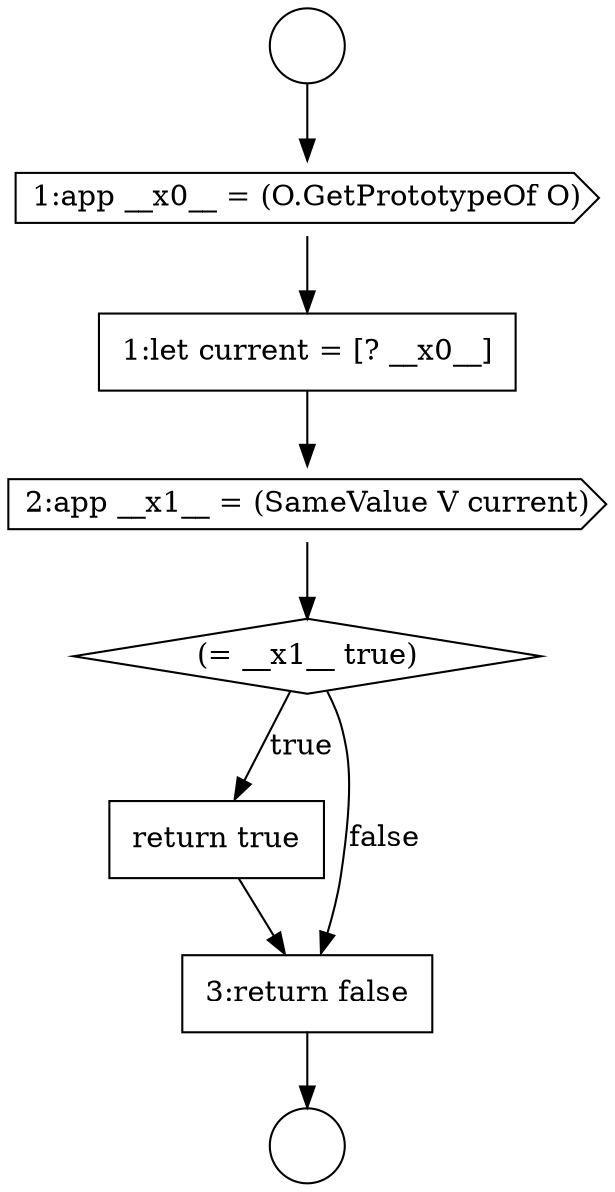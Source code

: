 digraph {
  node2837 [shape=circle label=" " color="black" fillcolor="white" style=filled]
  node2836 [shape=circle label=" " color="black" fillcolor="white" style=filled]
  node2839 [shape=none, margin=0, label=<<font color="black">
    <table border="0" cellborder="1" cellspacing="0" cellpadding="10">
      <tr><td align="left">1:let current = [? __x0__]</td></tr>
    </table>
  </font>> color="black" fillcolor="white" style=filled]
  node2842 [shape=none, margin=0, label=<<font color="black">
    <table border="0" cellborder="1" cellspacing="0" cellpadding="10">
      <tr><td align="left">return true</td></tr>
    </table>
  </font>> color="black" fillcolor="white" style=filled]
  node2840 [shape=cds, label=<<font color="black">2:app __x1__ = (SameValue V current)</font>> color="black" fillcolor="white" style=filled]
  node2841 [shape=diamond, label=<<font color="black">(= __x1__ true)</font>> color="black" fillcolor="white" style=filled]
  node2838 [shape=cds, label=<<font color="black">1:app __x0__ = (O.GetPrototypeOf O)</font>> color="black" fillcolor="white" style=filled]
  node2843 [shape=none, margin=0, label=<<font color="black">
    <table border="0" cellborder="1" cellspacing="0" cellpadding="10">
      <tr><td align="left">3:return false</td></tr>
    </table>
  </font>> color="black" fillcolor="white" style=filled]
  node2836 -> node2838 [ color="black"]
  node2839 -> node2840 [ color="black"]
  node2841 -> node2842 [label=<<font color="black">true</font>> color="black"]
  node2841 -> node2843 [label=<<font color="black">false</font>> color="black"]
  node2838 -> node2839 [ color="black"]
  node2842 -> node2843 [ color="black"]
  node2843 -> node2837 [ color="black"]
  node2840 -> node2841 [ color="black"]
}
